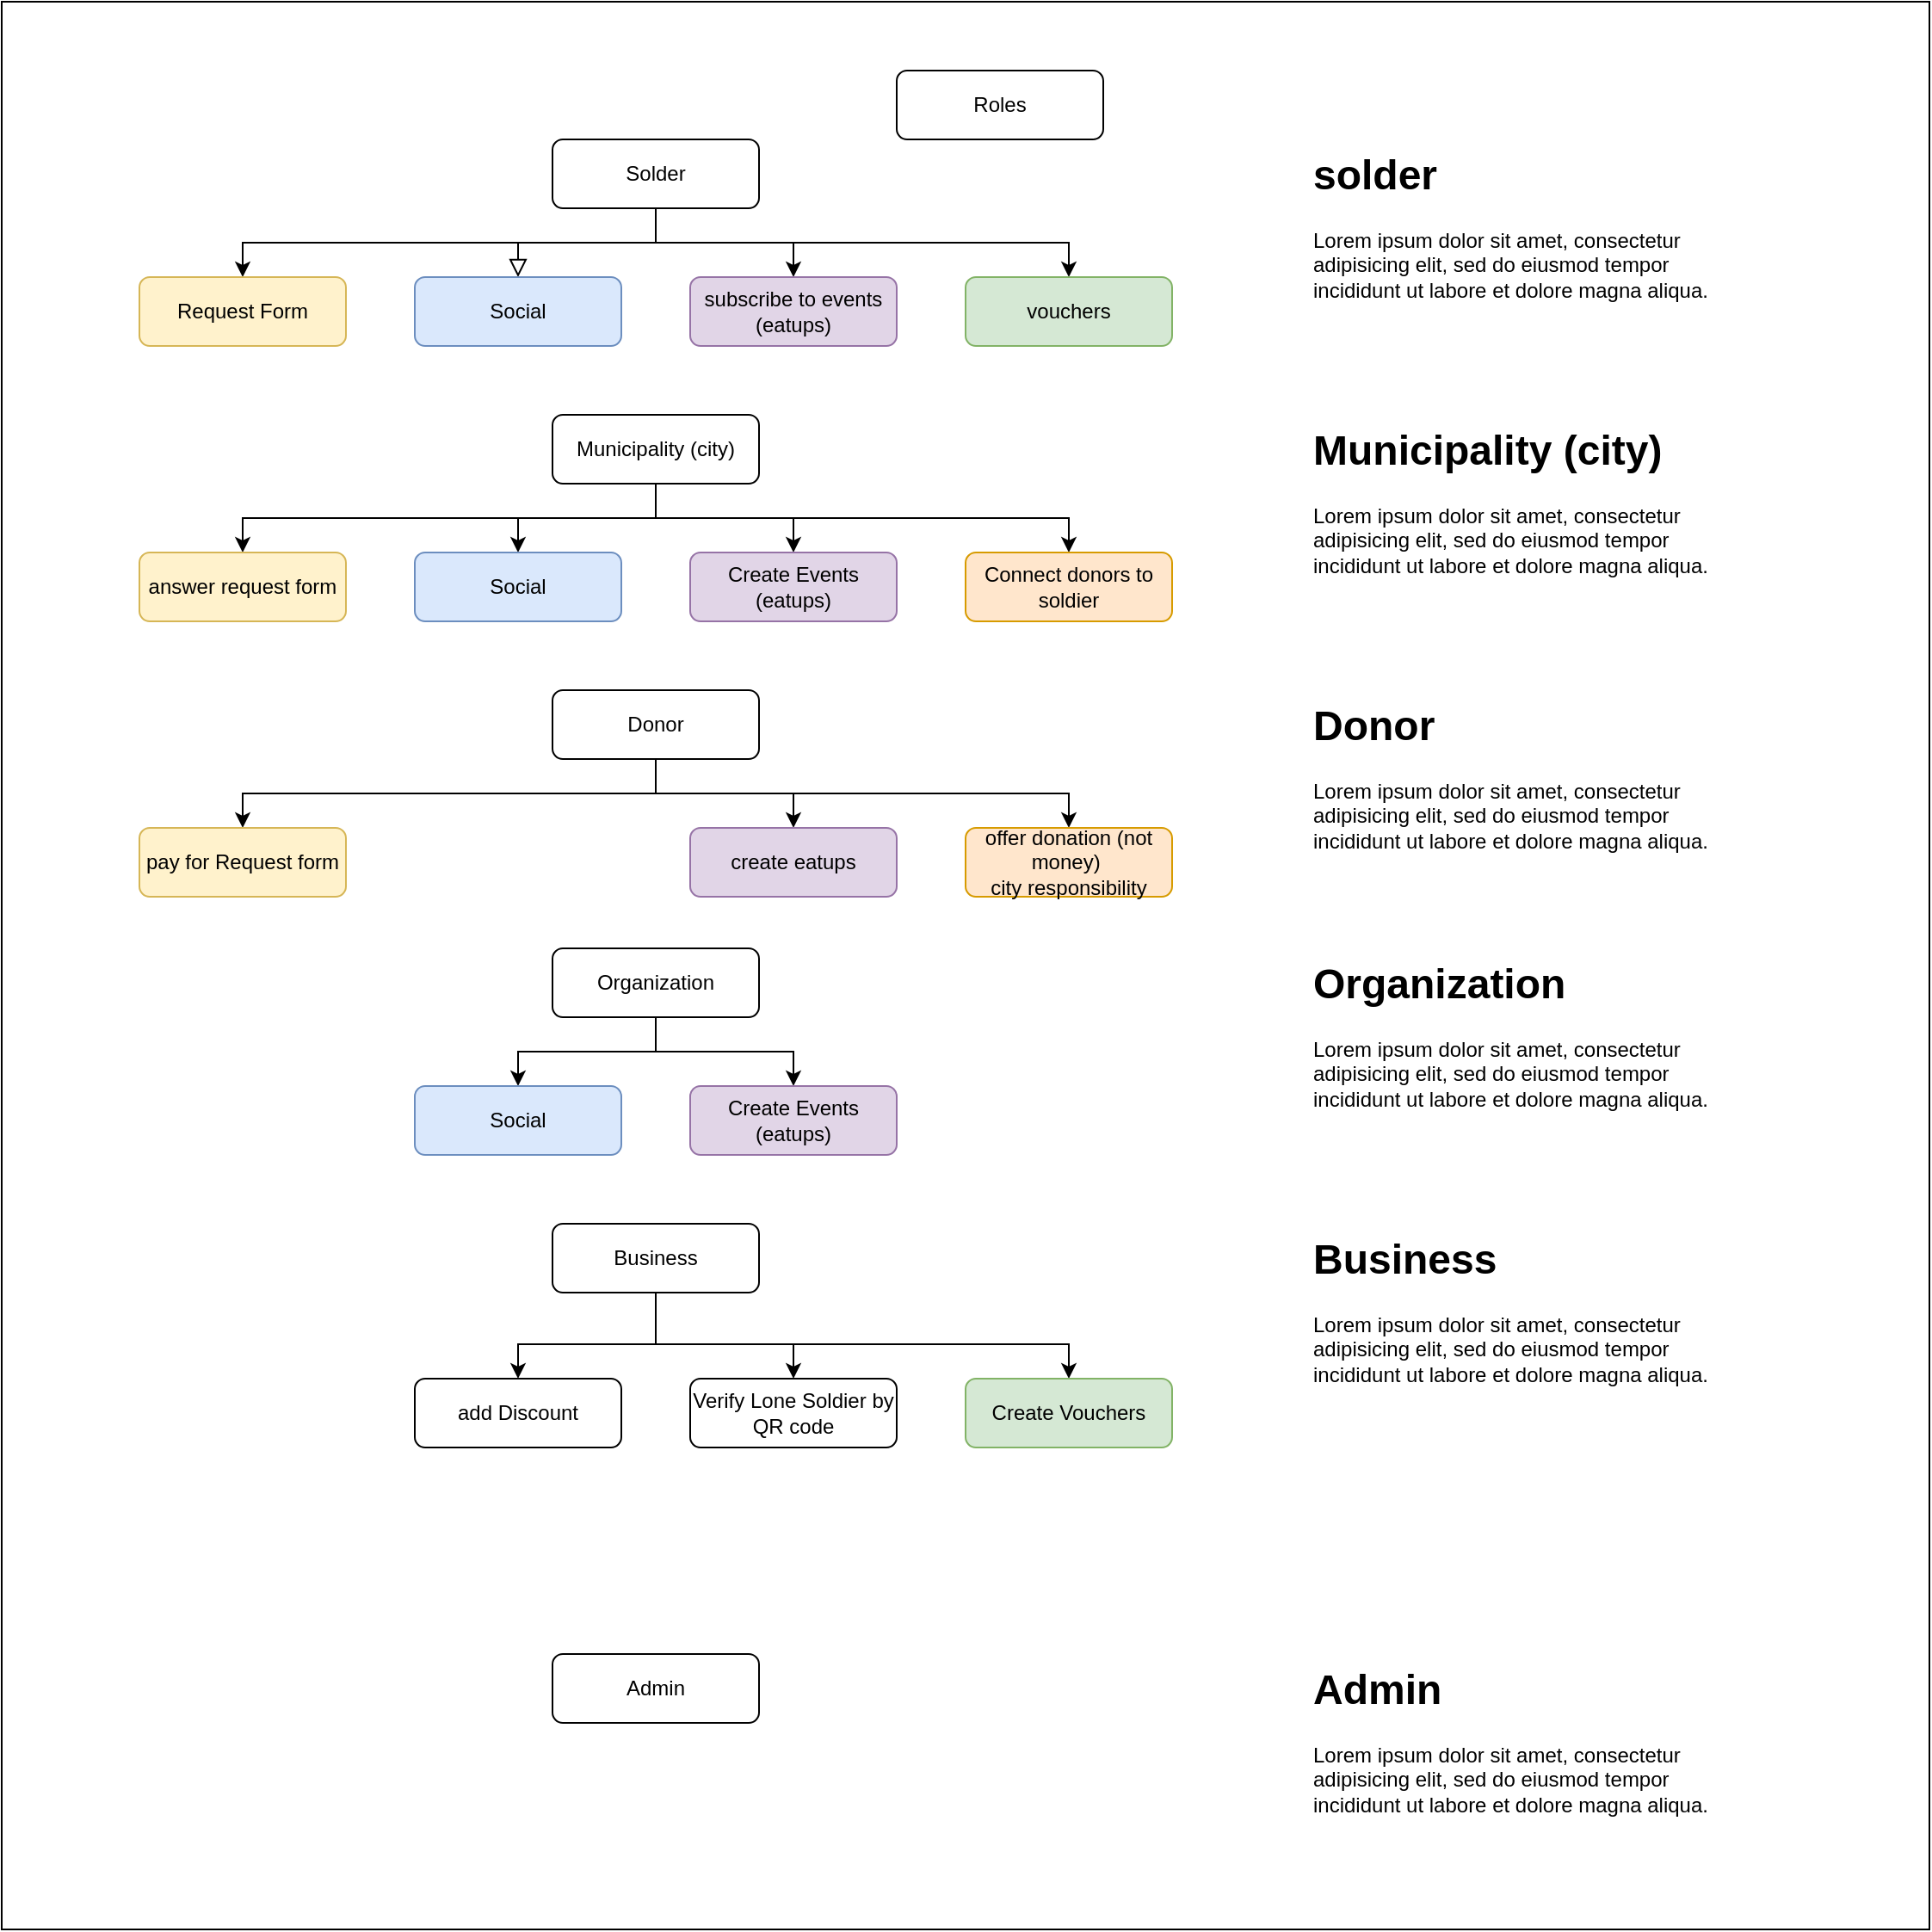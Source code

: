 <mxfile version="26.0.4">
  <diagram id="C5RBs43oDa-KdzZeNtuy" name="Page-1">
    <mxGraphModel dx="3160" dy="1267" grid="1" gridSize="10" guides="1" tooltips="1" connect="1" arrows="1" fold="1" page="1" pageScale="1" pageWidth="827" pageHeight="1169" math="0" shadow="0">
      <root>
        <mxCell id="WIyWlLk6GJQsqaUBKTNV-0" />
        <mxCell id="WIyWlLk6GJQsqaUBKTNV-1" parent="WIyWlLk6GJQsqaUBKTNV-0" />
        <mxCell id="Zm4hBnxn3QJAKbfZV2FC-40" value="" style="whiteSpace=wrap;html=1;aspect=fixed;fillColor=none;" vertex="1" parent="WIyWlLk6GJQsqaUBKTNV-1">
          <mxGeometry x="-160" width="1120" height="1120" as="geometry" />
        </mxCell>
        <mxCell id="WIyWlLk6GJQsqaUBKTNV-2" value="" style="rounded=0;html=1;jettySize=auto;orthogonalLoop=1;fontSize=11;endArrow=block;endFill=0;endSize=8;strokeWidth=1;shadow=0;labelBackgroundColor=none;edgeStyle=orthogonalEdgeStyle;entryX=0.5;entryY=0;entryDx=0;entryDy=0;" parent="WIyWlLk6GJQsqaUBKTNV-1" source="WIyWlLk6GJQsqaUBKTNV-3" target="Zm4hBnxn3QJAKbfZV2FC-0" edge="1">
          <mxGeometry relative="1" as="geometry">
            <mxPoint x="120" y="160" as="targetPoint" />
            <Array as="points">
              <mxPoint x="220" y="140" />
              <mxPoint x="140" y="140" />
            </Array>
          </mxGeometry>
        </mxCell>
        <mxCell id="Zm4hBnxn3QJAKbfZV2FC-2" style="edgeStyle=orthogonalEdgeStyle;rounded=0;orthogonalLoop=1;jettySize=auto;html=1;" edge="1" parent="WIyWlLk6GJQsqaUBKTNV-1" source="WIyWlLk6GJQsqaUBKTNV-3" target="Zm4hBnxn3QJAKbfZV2FC-1">
          <mxGeometry relative="1" as="geometry" />
        </mxCell>
        <mxCell id="Zm4hBnxn3QJAKbfZV2FC-4" style="edgeStyle=orthogonalEdgeStyle;rounded=0;orthogonalLoop=1;jettySize=auto;html=1;entryX=0.5;entryY=0;entryDx=0;entryDy=0;" edge="1" parent="WIyWlLk6GJQsqaUBKTNV-1" source="WIyWlLk6GJQsqaUBKTNV-3" target="Zm4hBnxn3QJAKbfZV2FC-3">
          <mxGeometry relative="1" as="geometry">
            <Array as="points">
              <mxPoint x="220" y="140" />
              <mxPoint x="460" y="140" />
            </Array>
          </mxGeometry>
        </mxCell>
        <mxCell id="Zm4hBnxn3QJAKbfZV2FC-6" style="edgeStyle=orthogonalEdgeStyle;rounded=0;orthogonalLoop=1;jettySize=auto;html=1;entryX=0.5;entryY=0;entryDx=0;entryDy=0;" edge="1" parent="WIyWlLk6GJQsqaUBKTNV-1" source="WIyWlLk6GJQsqaUBKTNV-3" target="Zm4hBnxn3QJAKbfZV2FC-5">
          <mxGeometry relative="1" as="geometry">
            <Array as="points">
              <mxPoint x="220" y="140" />
              <mxPoint x="-20" y="140" />
            </Array>
          </mxGeometry>
        </mxCell>
        <mxCell id="WIyWlLk6GJQsqaUBKTNV-3" value="Solder" style="rounded=1;whiteSpace=wrap;html=1;fontSize=12;glass=0;strokeWidth=1;shadow=0;" parent="WIyWlLk6GJQsqaUBKTNV-1" vertex="1">
          <mxGeometry x="160" y="80" width="120" height="40" as="geometry" />
        </mxCell>
        <mxCell id="Zm4hBnxn3QJAKbfZV2FC-9" style="edgeStyle=orthogonalEdgeStyle;rounded=0;orthogonalLoop=1;jettySize=auto;html=1;entryX=0.5;entryY=0;entryDx=0;entryDy=0;" edge="1" parent="WIyWlLk6GJQsqaUBKTNV-1" source="WIyWlLk6GJQsqaUBKTNV-11" target="Zm4hBnxn3QJAKbfZV2FC-8">
          <mxGeometry relative="1" as="geometry" />
        </mxCell>
        <mxCell id="Zm4hBnxn3QJAKbfZV2FC-10" style="edgeStyle=orthogonalEdgeStyle;rounded=0;orthogonalLoop=1;jettySize=auto;html=1;" edge="1" parent="WIyWlLk6GJQsqaUBKTNV-1" source="WIyWlLk6GJQsqaUBKTNV-11" target="Zm4hBnxn3QJAKbfZV2FC-7">
          <mxGeometry relative="1" as="geometry" />
        </mxCell>
        <mxCell id="WIyWlLk6GJQsqaUBKTNV-11" value="Organization&lt;span style=&quot;color: rgba(0, 0, 0, 0); font-family: monospace; font-size: 0px; text-align: start; text-wrap-mode: nowrap;&quot;&gt;%3CmxGraphModel%3E%3Croot%3E%3CmxCell%20id%3D%220%22%2F%3E%3CmxCell%20id%3D%221%22%20parent%3D%220%22%2F%3E%3CmxCell%20id%3D%222%22%20value%3D%22vouchers%22%20style%3D%22rounded%3D1%3BwhiteSpace%3Dwrap%3Bhtml%3D1%3BfontSize%3D12%3Bglass%3D0%3BstrokeWidth%3D1%3Bshadow%3D0%3B%22%20vertex%3D%221%22%20parent%3D%221%22%3E%3CmxGeometry%20x%3D%22400%22%20y%3D%22160%22%20width%3D%22120%22%20height%3D%2240%22%20as%3D%22geometry%22%2F%3E%3C%2FmxCell%3E%3C%2Froot%3E%3C%2FmxGraphModel%3E&lt;/span&gt;" style="rounded=1;whiteSpace=wrap;html=1;fontSize=12;glass=0;strokeWidth=1;shadow=0;" parent="WIyWlLk6GJQsqaUBKTNV-1" vertex="1">
          <mxGeometry x="160" y="550" width="120" height="40" as="geometry" />
        </mxCell>
        <mxCell id="Zm4hBnxn3QJAKbfZV2FC-0" value="Social" style="rounded=1;whiteSpace=wrap;html=1;fontSize=12;glass=0;strokeWidth=1;shadow=0;fillColor=#dae8fc;strokeColor=#6c8ebf;" vertex="1" parent="WIyWlLk6GJQsqaUBKTNV-1">
          <mxGeometry x="80" y="160" width="120" height="40" as="geometry" />
        </mxCell>
        <mxCell id="Zm4hBnxn3QJAKbfZV2FC-1" value="subscribe to events&lt;br&gt;(eatups)" style="rounded=1;whiteSpace=wrap;html=1;fontSize=12;glass=0;strokeWidth=1;shadow=0;fillColor=#e1d5e7;strokeColor=#9673a6;" vertex="1" parent="WIyWlLk6GJQsqaUBKTNV-1">
          <mxGeometry x="240" y="160" width="120" height="40" as="geometry" />
        </mxCell>
        <mxCell id="Zm4hBnxn3QJAKbfZV2FC-3" value="vouchers" style="rounded=1;whiteSpace=wrap;html=1;fontSize=12;glass=0;strokeWidth=1;shadow=0;fillColor=#d5e8d4;strokeColor=#82b366;" vertex="1" parent="WIyWlLk6GJQsqaUBKTNV-1">
          <mxGeometry x="400" y="160" width="120" height="40" as="geometry" />
        </mxCell>
        <mxCell id="Zm4hBnxn3QJAKbfZV2FC-5" value="Request Form" style="rounded=1;whiteSpace=wrap;html=1;fontSize=12;glass=0;strokeWidth=1;shadow=0;fillColor=#fff2cc;strokeColor=#d6b656;" vertex="1" parent="WIyWlLk6GJQsqaUBKTNV-1">
          <mxGeometry x="-80" y="160" width="120" height="40" as="geometry" />
        </mxCell>
        <mxCell id="Zm4hBnxn3QJAKbfZV2FC-7" value="Create Events (eatups)" style="rounded=1;whiteSpace=wrap;html=1;fontSize=12;glass=0;strokeWidth=1;shadow=0;fillColor=#e1d5e7;strokeColor=#9673a6;" vertex="1" parent="WIyWlLk6GJQsqaUBKTNV-1">
          <mxGeometry x="240" y="630" width="120" height="40" as="geometry" />
        </mxCell>
        <mxCell id="Zm4hBnxn3QJAKbfZV2FC-8" value="Social" style="rounded=1;whiteSpace=wrap;html=1;fontSize=12;glass=0;strokeWidth=1;shadow=0;fillColor=#dae8fc;strokeColor=#6c8ebf;" vertex="1" parent="WIyWlLk6GJQsqaUBKTNV-1">
          <mxGeometry x="80" y="630" width="120" height="40" as="geometry" />
        </mxCell>
        <mxCell id="Zm4hBnxn3QJAKbfZV2FC-13" style="edgeStyle=orthogonalEdgeStyle;rounded=0;orthogonalLoop=1;jettySize=auto;html=1;" edge="1" parent="WIyWlLk6GJQsqaUBKTNV-1" source="Zm4hBnxn3QJAKbfZV2FC-11" target="Zm4hBnxn3QJAKbfZV2FC-12">
          <mxGeometry relative="1" as="geometry">
            <Array as="points">
              <mxPoint x="220" y="780" />
              <mxPoint x="460" y="780" />
            </Array>
          </mxGeometry>
        </mxCell>
        <mxCell id="Zm4hBnxn3QJAKbfZV2FC-15" style="edgeStyle=orthogonalEdgeStyle;rounded=0;orthogonalLoop=1;jettySize=auto;html=1;" edge="1" parent="WIyWlLk6GJQsqaUBKTNV-1" source="Zm4hBnxn3QJAKbfZV2FC-11" target="Zm4hBnxn3QJAKbfZV2FC-14">
          <mxGeometry relative="1" as="geometry">
            <Array as="points">
              <mxPoint x="220" y="780" />
              <mxPoint x="300" y="780" />
            </Array>
          </mxGeometry>
        </mxCell>
        <mxCell id="Zm4hBnxn3QJAKbfZV2FC-45" style="edgeStyle=orthogonalEdgeStyle;rounded=0;orthogonalLoop=1;jettySize=auto;html=1;" edge="1" parent="WIyWlLk6GJQsqaUBKTNV-1" source="Zm4hBnxn3QJAKbfZV2FC-11" target="Zm4hBnxn3QJAKbfZV2FC-44">
          <mxGeometry relative="1" as="geometry">
            <Array as="points">
              <mxPoint x="220" y="780" />
              <mxPoint x="140" y="780" />
            </Array>
          </mxGeometry>
        </mxCell>
        <mxCell id="Zm4hBnxn3QJAKbfZV2FC-11" value="Business" style="rounded=1;whiteSpace=wrap;html=1;fontSize=12;glass=0;strokeWidth=1;shadow=0;" vertex="1" parent="WIyWlLk6GJQsqaUBKTNV-1">
          <mxGeometry x="160" y="710" width="120" height="40" as="geometry" />
        </mxCell>
        <mxCell id="Zm4hBnxn3QJAKbfZV2FC-12" value="Create Vouchers" style="rounded=1;whiteSpace=wrap;html=1;fontSize=12;glass=0;strokeWidth=1;shadow=0;fillColor=#d5e8d4;strokeColor=#82b366;" vertex="1" parent="WIyWlLk6GJQsqaUBKTNV-1">
          <mxGeometry x="400" y="800" width="120" height="40" as="geometry" />
        </mxCell>
        <mxCell id="Zm4hBnxn3QJAKbfZV2FC-14" value="Verify Lone Soldier by QR code" style="rounded=1;whiteSpace=wrap;html=1;fontSize=12;glass=0;strokeWidth=1;shadow=0;" vertex="1" parent="WIyWlLk6GJQsqaUBKTNV-1">
          <mxGeometry x="240" y="800" width="120" height="40" as="geometry" />
        </mxCell>
        <mxCell id="Zm4hBnxn3QJAKbfZV2FC-16" style="edgeStyle=orthogonalEdgeStyle;rounded=0;orthogonalLoop=1;jettySize=auto;html=1;" edge="1" parent="WIyWlLk6GJQsqaUBKTNV-1" source="Zm4hBnxn3QJAKbfZV2FC-18" target="Zm4hBnxn3QJAKbfZV2FC-19">
          <mxGeometry relative="1" as="geometry">
            <Array as="points">
              <mxPoint x="220" y="300" />
              <mxPoint x="140" y="300" />
            </Array>
          </mxGeometry>
        </mxCell>
        <mxCell id="Zm4hBnxn3QJAKbfZV2FC-17" style="edgeStyle=orthogonalEdgeStyle;rounded=0;orthogonalLoop=1;jettySize=auto;html=1;" edge="1" parent="WIyWlLk6GJQsqaUBKTNV-1" source="Zm4hBnxn3QJAKbfZV2FC-18" target="Zm4hBnxn3QJAKbfZV2FC-20">
          <mxGeometry relative="1" as="geometry" />
        </mxCell>
        <mxCell id="Zm4hBnxn3QJAKbfZV2FC-22" style="edgeStyle=orthogonalEdgeStyle;rounded=0;orthogonalLoop=1;jettySize=auto;html=1;entryX=0.5;entryY=0;entryDx=0;entryDy=0;" edge="1" parent="WIyWlLk6GJQsqaUBKTNV-1" source="Zm4hBnxn3QJAKbfZV2FC-18" target="Zm4hBnxn3QJAKbfZV2FC-21">
          <mxGeometry relative="1" as="geometry">
            <Array as="points">
              <mxPoint x="220" y="300" />
              <mxPoint x="-20" y="300" />
            </Array>
          </mxGeometry>
        </mxCell>
        <mxCell id="Zm4hBnxn3QJAKbfZV2FC-18" value="Municipality (city)" style="rounded=1;whiteSpace=wrap;html=1;fontSize=12;glass=0;strokeWidth=1;shadow=0;" vertex="1" parent="WIyWlLk6GJQsqaUBKTNV-1">
          <mxGeometry x="160" y="240" width="120" height="40" as="geometry" />
        </mxCell>
        <mxCell id="Zm4hBnxn3QJAKbfZV2FC-19" value="Social" style="rounded=1;whiteSpace=wrap;html=1;fontSize=12;glass=0;strokeWidth=1;shadow=0;fillColor=#dae8fc;strokeColor=#6c8ebf;" vertex="1" parent="WIyWlLk6GJQsqaUBKTNV-1">
          <mxGeometry x="80" y="320" width="120" height="40" as="geometry" />
        </mxCell>
        <mxCell id="Zm4hBnxn3QJAKbfZV2FC-20" value="Create Events (eatups)" style="rounded=1;whiteSpace=wrap;html=1;fontSize=12;glass=0;strokeWidth=1;shadow=0;fillColor=#e1d5e7;strokeColor=#9673a6;" vertex="1" parent="WIyWlLk6GJQsqaUBKTNV-1">
          <mxGeometry x="240" y="320" width="120" height="40" as="geometry" />
        </mxCell>
        <mxCell id="Zm4hBnxn3QJAKbfZV2FC-21" value="answer request form" style="rounded=1;whiteSpace=wrap;html=1;fontSize=12;glass=0;strokeWidth=1;shadow=0;fillColor=#fff2cc;strokeColor=#d6b656;" vertex="1" parent="WIyWlLk6GJQsqaUBKTNV-1">
          <mxGeometry x="-80" y="320" width="120" height="40" as="geometry" />
        </mxCell>
        <mxCell id="Zm4hBnxn3QJAKbfZV2FC-23" style="edgeStyle=orthogonalEdgeStyle;rounded=0;orthogonalLoop=1;jettySize=auto;html=1;" edge="1" parent="WIyWlLk6GJQsqaUBKTNV-1" source="Zm4hBnxn3QJAKbfZV2FC-26" target="Zm4hBnxn3QJAKbfZV2FC-27">
          <mxGeometry relative="1" as="geometry">
            <Array as="points">
              <mxPoint x="220" y="460" />
              <mxPoint x="-20" y="460" />
            </Array>
          </mxGeometry>
        </mxCell>
        <mxCell id="Zm4hBnxn3QJAKbfZV2FC-24" style="edgeStyle=orthogonalEdgeStyle;rounded=0;orthogonalLoop=1;jettySize=auto;html=1;" edge="1" parent="WIyWlLk6GJQsqaUBKTNV-1" source="Zm4hBnxn3QJAKbfZV2FC-26" target="Zm4hBnxn3QJAKbfZV2FC-28">
          <mxGeometry relative="1" as="geometry">
            <Array as="points">
              <mxPoint x="220" y="460" />
              <mxPoint x="460" y="460" />
            </Array>
          </mxGeometry>
        </mxCell>
        <mxCell id="Zm4hBnxn3QJAKbfZV2FC-25" style="edgeStyle=orthogonalEdgeStyle;rounded=0;orthogonalLoop=1;jettySize=auto;html=1;" edge="1" parent="WIyWlLk6GJQsqaUBKTNV-1" source="Zm4hBnxn3QJAKbfZV2FC-26" target="Zm4hBnxn3QJAKbfZV2FC-30">
          <mxGeometry relative="1" as="geometry">
            <mxPoint x="400" y="480" as="targetPoint" />
            <Array as="points">
              <mxPoint x="220" y="460" />
              <mxPoint x="300" y="460" />
            </Array>
          </mxGeometry>
        </mxCell>
        <mxCell id="Zm4hBnxn3QJAKbfZV2FC-26" value="Donor" style="rounded=1;whiteSpace=wrap;html=1;fontSize=12;glass=0;strokeWidth=1;shadow=0;" vertex="1" parent="WIyWlLk6GJQsqaUBKTNV-1">
          <mxGeometry x="160" y="400" width="120" height="40" as="geometry" />
        </mxCell>
        <mxCell id="Zm4hBnxn3QJAKbfZV2FC-27" value="pay for Request form" style="rounded=1;whiteSpace=wrap;html=1;fontSize=12;glass=0;strokeWidth=1;shadow=0;fillColor=#fff2cc;strokeColor=#d6b656;" vertex="1" parent="WIyWlLk6GJQsqaUBKTNV-1">
          <mxGeometry x="-80" y="480" width="120" height="40" as="geometry" />
        </mxCell>
        <mxCell id="Zm4hBnxn3QJAKbfZV2FC-28" value="offer donation (not money)&amp;nbsp;&lt;br&gt;city responsibility" style="rounded=1;whiteSpace=wrap;html=1;fontSize=12;glass=0;strokeWidth=1;shadow=0;fillColor=#ffe6cc;strokeColor=#d79b00;" vertex="1" parent="WIyWlLk6GJQsqaUBKTNV-1">
          <mxGeometry x="400" y="480" width="120" height="40" as="geometry" />
        </mxCell>
        <mxCell id="Zm4hBnxn3QJAKbfZV2FC-30" value="create eatups" style="rounded=1;whiteSpace=wrap;html=1;fontSize=12;glass=0;strokeWidth=1;shadow=0;fillColor=#e1d5e7;strokeColor=#9673a6;" vertex="1" parent="WIyWlLk6GJQsqaUBKTNV-1">
          <mxGeometry x="240" y="480" width="120" height="40" as="geometry" />
        </mxCell>
        <mxCell id="Zm4hBnxn3QJAKbfZV2FC-33" value="&lt;h1 style=&quot;margin-top: 0px;&quot;&gt;solder&lt;/h1&gt;&lt;p&gt;Lorem ipsum dolor sit amet, consectetur adipisicing elit, sed do eiusmod tempor incididunt ut labore et dolore magna aliqua.&lt;/p&gt;" style="text;html=1;whiteSpace=wrap;overflow=hidden;rounded=0;" vertex="1" parent="WIyWlLk6GJQsqaUBKTNV-1">
          <mxGeometry x="600" y="80" width="240" height="120" as="geometry" />
        </mxCell>
        <mxCell id="Zm4hBnxn3QJAKbfZV2FC-34" value="&lt;h1 style=&quot;margin-top: 0px;&quot;&gt;Municipality (city)&lt;/h1&gt;&lt;p&gt;Lorem ipsum dolor sit amet, consectetur adipisicing elit, sed do eiusmod tempor incididunt ut labore et dolore magna aliqua.&lt;/p&gt;" style="text;html=1;whiteSpace=wrap;overflow=hidden;rounded=0;" vertex="1" parent="WIyWlLk6GJQsqaUBKTNV-1">
          <mxGeometry x="600" y="240" width="240" height="120" as="geometry" />
        </mxCell>
        <mxCell id="Zm4hBnxn3QJAKbfZV2FC-35" value="&lt;h1 style=&quot;margin-top: 0px;&quot;&gt;Organization&lt;/h1&gt;&lt;p&gt;Lorem ipsum dolor sit amet, consectetur adipisicing elit, sed do eiusmod tempor incididunt ut labore et dolore magna aliqua.&lt;/p&gt;" style="text;html=1;whiteSpace=wrap;overflow=hidden;rounded=0;" vertex="1" parent="WIyWlLk6GJQsqaUBKTNV-1">
          <mxGeometry x="600" y="550" width="240" height="120" as="geometry" />
        </mxCell>
        <mxCell id="Zm4hBnxn3QJAKbfZV2FC-36" value="&lt;h1 style=&quot;margin-top: 0px;&quot;&gt;Business&lt;/h1&gt;&lt;p&gt;Lorem ipsum dolor sit amet, consectetur adipisicing elit, sed do eiusmod tempor incididunt ut labore et dolore magna aliqua.&lt;/p&gt;" style="text;html=1;whiteSpace=wrap;overflow=hidden;rounded=0;" vertex="1" parent="WIyWlLk6GJQsqaUBKTNV-1">
          <mxGeometry x="600" y="710" width="240" height="120" as="geometry" />
        </mxCell>
        <mxCell id="Zm4hBnxn3QJAKbfZV2FC-37" value="&lt;h1 style=&quot;margin-top: 0px;&quot;&gt;Donor&lt;/h1&gt;&lt;p&gt;Lorem ipsum dolor sit amet, consectetur adipisicing elit, sed do eiusmod tempor incididunt ut labore et dolore magna aliqua.&lt;/p&gt;" style="text;html=1;whiteSpace=wrap;overflow=hidden;rounded=0;" vertex="1" parent="WIyWlLk6GJQsqaUBKTNV-1">
          <mxGeometry x="600" y="400" width="240" height="120" as="geometry" />
        </mxCell>
        <mxCell id="Zm4hBnxn3QJAKbfZV2FC-38" value="Admin" style="rounded=1;whiteSpace=wrap;html=1;fontSize=12;glass=0;strokeWidth=1;shadow=0;" vertex="1" parent="WIyWlLk6GJQsqaUBKTNV-1">
          <mxGeometry x="160" y="960" width="120" height="40" as="geometry" />
        </mxCell>
        <mxCell id="Zm4hBnxn3QJAKbfZV2FC-39" value="&lt;h1 style=&quot;margin-top: 0px;&quot;&gt;Admin&lt;/h1&gt;&lt;p&gt;Lorem ipsum dolor sit amet, consectetur adipisicing elit, sed do eiusmod tempor incididunt ut labore et dolore magna aliqua.&lt;/p&gt;" style="text;html=1;whiteSpace=wrap;overflow=hidden;rounded=0;" vertex="1" parent="WIyWlLk6GJQsqaUBKTNV-1">
          <mxGeometry x="600" y="960" width="240" height="120" as="geometry" />
        </mxCell>
        <mxCell id="Zm4hBnxn3QJAKbfZV2FC-41" value="Roles" style="rounded=1;whiteSpace=wrap;html=1;" vertex="1" parent="WIyWlLk6GJQsqaUBKTNV-1">
          <mxGeometry x="360" y="40" width="120" height="40" as="geometry" />
        </mxCell>
        <mxCell id="Zm4hBnxn3QJAKbfZV2FC-42" style="edgeStyle=orthogonalEdgeStyle;rounded=0;orthogonalLoop=1;jettySize=auto;html=1;" edge="1" parent="WIyWlLk6GJQsqaUBKTNV-1" source="Zm4hBnxn3QJAKbfZV2FC-18" target="Zm4hBnxn3QJAKbfZV2FC-43">
          <mxGeometry relative="1" as="geometry">
            <Array as="points">
              <mxPoint x="220" y="300" />
              <mxPoint x="460" y="300" />
            </Array>
          </mxGeometry>
        </mxCell>
        <mxCell id="Zm4hBnxn3QJAKbfZV2FC-43" value="Connect donors to soldier" style="rounded=1;whiteSpace=wrap;html=1;fontSize=12;glass=0;strokeWidth=1;shadow=0;fillColor=#ffe6cc;strokeColor=#d79b00;" vertex="1" parent="WIyWlLk6GJQsqaUBKTNV-1">
          <mxGeometry x="400" y="320" width="120" height="40" as="geometry" />
        </mxCell>
        <mxCell id="Zm4hBnxn3QJAKbfZV2FC-44" value="add Discount" style="rounded=1;whiteSpace=wrap;html=1;fontSize=12;glass=0;strokeWidth=1;shadow=0;" vertex="1" parent="WIyWlLk6GJQsqaUBKTNV-1">
          <mxGeometry x="80" y="800" width="120" height="40" as="geometry" />
        </mxCell>
      </root>
    </mxGraphModel>
  </diagram>
</mxfile>

